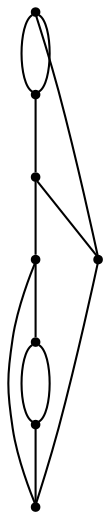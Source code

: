 graph {
  node [shape=point,comment="{\"directed\":false,\"doi\":\"10.1007/978-3-540-70904-6_37\",\"figure\":\"3 (2)\"}"]

  v0 [pos="855.2090706758721,1229.183594385783"]
  v1 [pos="856.3686364462209,1243.9534028371174"]
  v2 [pos="560.4625704033431,1243.8867092132568"]
  v3 [pos="561.6086391715116,1229.2877674102783"]
  v4 [pos="856.904160610465,1257.3398431142173"]
  v5 [pos="853.9557412790697,1272.6690451304119"]
  v6 [pos="562.8380268895348,1271.303415298462"]
  v7 [pos="560.4625704033431,1257.3398431142173"]

  v0 -- v3 [id="-1",pos="855.2090706758721,1229.183594385783 844.1703412117045,1158.0531402843671 782.7763730550072,1103.3908685048423 708.6067950581395,1103.3908685048423 634.3973194101112,1103.3908685048423 572.9714832720218,1158.1176819018947 561.6086391715116,1229.2877674102783"]
  v1 -- v0 [id="-2",pos="856.3686364462209,1243.9534028371174 855.8772329946617,1238.9780477952754 855.3989919496915,1234.0935924582407 855.2090706758721,1229.183594385783"]
  v7 -- v4 [id="-3",pos="560.4625704033431,1257.3398431142173 856.904160610465,1257.3398431142173 856.904160610465,1257.3398431142173 856.904160610465,1257.3398431142173"]
  v2 -- v1 [id="-4",pos="560.4625704033431,1243.8867092132568 856.3686364462209,1243.9534028371174 856.3686364462209,1243.9534028371174 856.3686364462209,1243.9534028371174"]
  v3 -- v0 [id="-5",pos="561.6086391715116,1229.2877674102783 855.2090706758721,1229.183594385783 855.2090706758721,1229.183594385783 855.2090706758721,1229.183594385783"]
  v6 -- v5 [id="-6",pos="562.8380268895348,1271.303415298462 853.9557412790697,1272.6690451304119 853.9557412790697,1272.6690451304119 853.9557412790697,1272.6690451304119"]
  v1 -- v4 [id="-7",pos="856.3686364462209,1243.9534028371174 856.2235934355749,1246.2823890234356 856.2800872093025,1248.6529410630208 856.2800872093023,1251.0366916656494 856.2800872093023,1253.1486159543094 856.235738704056,1255.2501846214168 856.904160610465,1257.3398431142173"]
  v2 -- v7 [id="-8",pos="560.4625704033431,1243.8867092132568 560.9907591386255,1246.2506569060342 560.9335029069767,1248.636986369316 560.9335029069767,1251.0366916656494 560.9335029069767,1253.1512191954732 560.9779636760853,1255.255365558515 560.4625704033431,1257.3398431142173"]
  v3 -- v2 [id="-9",pos="561.6086391715116,1229.2877674102783 561.8085593632123,1234.1636686440665 561.3373681521276,1238.99017081178 560.4625704033431,1243.8867092132568"]
  v5 -- v4 [id="-10",pos="853.9557412790697,1272.6690451304119 855.4357784804064,1267.7364629935025 855.928071068852,1262.5737012268626 856.904160610465,1257.3398431142173"]
  v5 -- v6 [id="-11",pos="853.9557412790697,1272.6690451304119 844.1547236723446,1344.0307830302063 782.7669394656043,1398.6825148264568 708.6067950581395,1398.6825148264568 633.9448824301163,1398.6825148264568 572.2229619174435,1343.2829451854755 562.8380268895348,1271.303415298462"]
  v7 -- v6 [id="-12",pos="560.4625704033431,1257.3398431142173 561.2649776310521,1262.0784117886624 561.686551705768,1266.7510346490224 562.8380268895348,1271.303415298462"]
}
